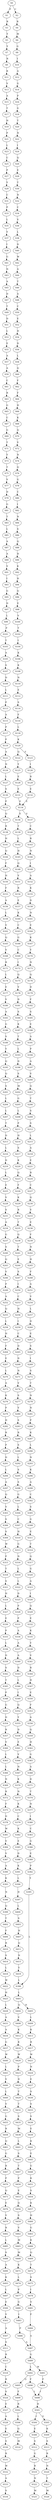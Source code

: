 strict digraph  {
	S0 -> S1 [ label = P ];
	S0 -> S2 [ label = C ];
	S1 -> S3 [ label = R ];
	S2 -> S4 [ label = R ];
	S3 -> S5 [ label = Y ];
	S4 -> S6 [ label = M ];
	S5 -> S7 [ label = Y ];
	S6 -> S8 [ label = G ];
	S7 -> S9 [ label = R ];
	S8 -> S10 [ label = I ];
	S9 -> S11 [ label = R ];
	S10 -> S12 [ label = A ];
	S11 -> S13 [ label = V ];
	S12 -> S14 [ label = G ];
	S13 -> S15 [ label = A ];
	S14 -> S16 [ label = P ];
	S15 -> S17 [ label = T ];
	S16 -> S18 [ label = G ];
	S17 -> S19 [ label = H ];
	S18 -> S20 [ label = T ];
	S19 -> S21 [ label = P ];
	S20 -> S22 [ label = N ];
	S21 -> S23 [ label = L ];
	S22 -> S24 [ label = I ];
	S23 -> S25 [ label = C ];
	S24 -> S26 [ label = Q ];
	S25 -> S27 [ label = P ];
	S26 -> S28 [ label = E ];
	S27 -> S29 [ label = Y ];
	S28 -> S30 [ label = T ];
	S29 -> S31 [ label = C ];
	S30 -> S32 [ label = N ];
	S31 -> S33 [ label = P ];
	S32 -> S34 [ label = C ];
	S33 -> S35 [ label = L ];
	S34 -> S36 [ label = V ];
	S35 -> S37 [ label = Y ];
	S36 -> S38 [ label = L ];
	S37 -> S39 [ label = I ];
	S38 -> S40 [ label = D ];
	S39 -> S41 [ label = G ];
	S40 -> S42 [ label = W ];
	S41 -> S43 [ label = N ];
	S42 -> S44 [ label = A ];
	S43 -> S45 [ label = A ];
	S44 -> S46 [ label = T ];
	S45 -> S47 [ label = D ];
	S46 -> S48 [ label = A ];
	S47 -> S49 [ label = T ];
	S48 -> S50 [ label = C ];
	S49 -> S51 [ label = D ];
	S50 -> S52 [ label = E ];
	S51 -> S53 [ label = L ];
	S52 -> S54 [ label = H ];
	S53 -> S55 [ label = E ];
	S54 -> S56 [ label = D ];
	S55 -> S57 [ label = A ];
	S56 -> S58 [ label = L ];
	S57 -> S59 [ label = A ];
	S58 -> S60 [ label = Q ];
	S59 -> S61 [ label = C ];
	S60 -> S62 [ label = F ];
	S61 -> S63 [ label = R ];
	S62 -> S64 [ label = F ];
	S63 -> S65 [ label = G ];
	S64 -> S66 [ label = H ];
	S65 -> S67 [ label = C ];
	S66 -> S68 [ label = K ];
	S67 -> S69 [ label = G ];
	S68 -> S70 [ label = Q ];
	S69 -> S71 [ label = T ];
	S70 -> S72 [ label = V ];
	S71 -> S73 [ label = Y ];
	S72 -> S74 [ label = N ];
	S73 -> S75 [ label = T ];
	S74 -> S76 [ label = Q ];
	S75 -> S77 [ label = V ];
	S76 -> S78 [ label = G ];
	S77 -> S79 [ label = D ];
	S78 -> S80 [ label = C ];
	S79 -> S81 [ label = G ];
	S80 -> S82 [ label = I ];
	S81 -> S83 [ label = T ];
	S82 -> S84 [ label = N ];
	S83 -> S85 [ label = L ];
	S84 -> S86 [ label = S ];
	S85 -> S87 [ label = A ];
	S86 -> S88 [ label = Q ];
	S87 -> S89 [ label = A ];
	S88 -> S90 [ label = H ];
	S89 -> S91 [ label = V ];
	S90 -> S92 [ label = K ];
	S91 -> S93 [ label = I ];
	S92 -> S94 [ label = H ];
	S93 -> S95 [ label = G ];
	S94 -> S96 [ label = Q ];
	S95 -> S97 [ label = D ];
	S96 -> S98 [ label = E ];
	S97 -> S99 [ label = L ];
	S98 -> S100 [ label = V ];
	S99 -> S101 [ label = P ];
	S100 -> S102 [ label = T ];
	S101 -> S103 [ label = T ];
	S102 -> S104 [ label = I ];
	S103 -> S105 [ label = A ];
	S104 -> S106 [ label = K ];
	S105 -> S107 [ label = S ];
	S106 -> S108 [ label = K ];
	S107 -> S109 [ label = D ];
	S108 -> S110 [ label = N ];
	S109 -> S111 [ label = L ];
	S110 -> S112 [ label = E ];
	S111 -> S113 [ label = P ];
	S112 -> S114 [ label = S ];
	S113 -> S115 [ label = A ];
	S114 -> S116 [ label = F ];
	S115 -> S117 [ label = P ];
	S116 -> S118 [ label = L ];
	S117 -> S119 [ label = P ];
	S118 -> S120 [ label = K ];
	S119 -> S121 [ label = A ];
	S120 -> S122 [ label = Q ];
	S120 -> S123 [ label = F ];
	S121 -> S124 [ label = N ];
	S122 -> S125 [ label = Y ];
	S123 -> S126 [ label = I ];
	S124 -> S127 [ label = L ];
	S125 -> S128 [ label = E ];
	S126 -> S129 [ label = R ];
	S127 -> S130 [ label = S ];
	S128 -> S131 [ label = E ];
	S129 -> S132 [ label = E ];
	S130 -> S133 [ label = P ];
	S131 -> S134 [ label = E ];
	S132 -> S134 [ label = E ];
	S133 -> S135 [ label = Q ];
	S134 -> S136 [ label = E ];
	S134 -> S137 [ label = V ];
	S135 -> S138 [ label = R ];
	S136 -> S139 [ label = T ];
	S137 -> S140 [ label = C ];
	S138 -> S141 [ label = H ];
	S139 -> S142 [ label = L ];
	S140 -> S143 [ label = R ];
	S141 -> S144 [ label = Q ];
	S142 -> S145 [ label = H ];
	S143 -> S146 [ label = N ];
	S144 -> S147 [ label = F ];
	S145 -> S148 [ label = Q ];
	S146 -> S149 [ label = I ];
	S147 -> S150 [ label = H ];
	S148 -> S151 [ label = V ];
	S149 -> S152 [ label = A ];
	S150 -> S153 [ label = F ];
	S151 -> S154 [ label = R ];
	S152 -> S155 [ label = K ];
	S153 -> S156 [ label = A ];
	S154 -> S157 [ label = E ];
	S155 -> S158 [ label = D ];
	S156 -> S159 [ label = L ];
	S157 -> S160 [ label = K ];
	S158 -> S161 [ label = N ];
	S159 -> S162 [ label = V ];
	S160 -> S163 [ label = C ];
	S161 -> S164 [ label = E ];
	S162 -> S165 [ label = Q ];
	S163 -> S166 [ label = G ];
	S164 -> S167 [ label = K ];
	S165 -> S168 [ label = V ];
	S166 -> S169 [ label = C ];
	S167 -> S170 [ label = Y ];
	S168 -> S171 [ label = R ];
	S169 -> S172 [ label = I ];
	S170 -> S173 [ label = N ];
	S171 -> S174 [ label = L ];
	S172 -> S175 [ label = Q ];
	S173 -> S176 [ label = Q ];
	S174 -> S177 [ label = E ];
	S175 -> S178 [ label = V ];
	S176 -> S179 [ label = D ];
	S177 -> S180 [ label = V ];
	S178 -> S181 [ label = D ];
	S179 -> S182 [ label = F ];
	S180 -> S183 [ label = A ];
	S181 -> S184 [ label = S ];
	S182 -> S185 [ label = S ];
	S183 -> S186 [ label = G ];
	S184 -> S187 [ label = K ];
	S185 -> S188 [ label = E ];
	S186 -> S189 [ label = S ];
	S187 -> S190 [ label = T ];
	S188 -> S191 [ label = A ];
	S189 -> S192 [ label = Y ];
	S190 -> S193 [ label = L ];
	S191 -> S194 [ label = P ];
	S192 -> S195 [ label = Q ];
	S193 -> S196 [ label = D ];
	S194 -> S197 [ label = A ];
	S195 -> S198 [ label = Q ];
	S196 -> S199 [ label = S ];
	S197 -> S200 [ label = V ];
	S198 -> S201 [ label = S ];
	S199 -> S202 [ label = M ];
	S200 -> S203 [ label = Q ];
	S201 -> S204 [ label = L ];
	S202 -> S205 [ label = G ];
	S203 -> S206 [ label = T ];
	S204 -> S207 [ label = L ];
	S205 -> S208 [ label = L ];
	S206 -> S209 [ label = S ];
	S207 -> S210 [ label = T ];
	S208 -> S211 [ label = P ];
	S209 -> S212 [ label = S ];
	S210 -> S213 [ label = D ];
	S211 -> S214 [ label = H ];
	S212 -> S215 [ label = L ];
	S213 -> S216 [ label = L ];
	S214 -> S217 [ label = S ];
	S215 -> S218 [ label = A ];
	S216 -> S219 [ label = D ];
	S217 -> S220 [ label = K ];
	S218 -> S221 [ label = E ];
	S219 -> S222 [ label = L ];
	S220 -> S223 [ label = Q ];
	S221 -> S224 [ label = R ];
	S222 -> S225 [ label = E ];
	S223 -> S226 [ label = F ];
	S224 -> S227 [ label = C ];
	S225 -> S228 [ label = V ];
	S226 -> S229 [ label = K ];
	S227 -> S230 [ label = Q ];
	S228 -> S231 [ label = S ];
	S229 -> S232 [ label = R ];
	S230 -> S233 [ label = V ];
	S231 -> S234 [ label = A ];
	S232 -> S235 [ label = T ];
	S233 -> S236 [ label = E ];
	S234 -> S237 [ label = G ];
	S235 -> S238 [ label = Q ];
	S236 -> S239 [ label = F ];
	S237 -> S240 [ label = S ];
	S238 -> S241 [ label = T ];
	S239 -> S242 [ label = N ];
	S240 -> S243 [ label = Q ];
	S241 -> S244 [ label = E ];
	S242 -> S245 [ label = H ];
	S243 -> S246 [ label = V ];
	S244 -> S247 [ label = S ];
	S245 -> S248 [ label = F ];
	S246 -> S249 [ label = P ];
	S247 -> S250 [ label = I ];
	S248 -> S251 [ label = A ];
	S249 -> S252 [ label = A ];
	S250 -> S253 [ label = C ];
	S251 -> S254 [ label = V ];
	S252 -> S255 [ label = Q ];
	S253 -> S256 [ label = H ];
	S254 -> S257 [ label = L ];
	S255 -> S258 [ label = L ];
	S256 -> S259 [ label = I ];
	S257 -> S260 [ label = D ];
	S258 -> S261 [ label = H ];
	S259 -> S262 [ label = C ];
	S260 -> S263 [ label = E ];
	S261 -> S264 [ label = F ];
	S262 -> S265 [ label = D ];
	S263 -> S266 [ label = S ];
	S264 -> S267 [ label = E ];
	S265 -> S268 [ label = D ];
	S266 -> S269 [ label = I ];
	S267 -> S270 [ label = L ];
	S268 -> S271 [ label = N ];
	S269 -> S272 [ label = S ];
	S270 -> S273 [ label = A ];
	S271 -> S274 [ label = V ];
	S272 -> S275 [ label = T ];
	S273 -> S276 [ label = K ];
	S274 -> S277 [ label = S ];
	S275 -> S278 [ label = N ];
	S276 -> S279 [ label = P ];
	S277 -> S280 [ label = V ];
	S278 -> S281 [ label = N ];
	S279 -> S282 [ label = H ];
	S280 -> S283 [ label = S ];
	S281 -> S284 [ label = P ];
	S282 -> S285 [ label = R ];
	S283 -> S286 [ label = R ];
	S284 -> S287 [ label = K ];
	S285 -> S288 [ label = P ];
	S286 -> S289 [ label = S ];
	S287 -> S290 [ label = L ];
	S288 -> S291 [ label = D ];
	S289 -> S292 [ label = L ];
	S290 -> S293 [ label = N ];
	S291 -> S294 [ label = L ];
	S292 -> S295 [ label = S ];
	S293 -> S296 [ label = K ];
	S294 -> S297 [ label = A ];
	S295 -> S298 [ label = S ];
	S296 -> S299 [ label = A ];
	S297 -> S300 [ label = Q ];
	S298 -> S301 [ label = G ];
	S299 -> S302 [ label = C ];
	S300 -> S303 [ label = V ];
	S301 -> S304 [ label = L ];
	S302 -> S305 [ label = S ];
	S303 -> S306 [ label = S ];
	S304 -> S307 [ label = C ];
	S305 -> S308 [ label = G ];
	S306 -> S309 [ label = S ];
	S307 -> S310 [ label = H ];
	S308 -> S311 [ label = E ];
	S309 -> S312 [ label = W ];
	S310 -> S313 [ label = G ];
	S311 -> S314 [ label = T ];
	S312 -> S315 [ label = P ];
	S313 -> S316 [ label = N ];
	S314 -> S317 [ label = Q ];
	S315 -> S318 [ label = T ];
	S316 -> S319 [ label = L ];
	S317 -> S320 [ label = G ];
	S318 -> S321 [ label = S ];
	S319 -> S322 [ label = L ];
	S320 -> S323 [ label = A ];
	S321 -> S324 [ label = H ];
	S322 -> S325 [ label = D ];
	S323 -> S326 [ label = I ];
	S324 -> S327 [ label = L ];
	S325 -> S328 [ label = P ];
	S326 -> S329 [ label = Q ];
	S327 -> S330 [ label = E ];
	S328 -> S331 [ label = P ];
	S329 -> S332 [ label = E ];
	S330 -> S333 [ label = P ];
	S331 -> S334 [ label = A ];
	S332 -> S335 [ label = K ];
	S333 -> S336 [ label = L ];
	S334 -> S337 [ label = A ];
	S335 -> S338 [ label = Y ];
	S336 -> S339 [ label = D ];
	S337 -> S340 [ label = A ];
	S338 -> S341 [ label = V ];
	S339 -> S342 [ label = S ];
	S340 -> S343 [ label = D ];
	S341 -> S344 [ label = R ];
	S342 -> S345 [ label = T ];
	S343 -> S346 [ label = L ];
	S344 -> S347 [ label = H ];
	S345 -> S348 [ label = P ];
	S346 -> S349 [ label = I ];
	S347 -> S350 [ label = E ];
	S348 -> S351 [ label = G ];
	S349 -> S352 [ label = Q ];
	S350 -> S353 [ label = F ];
	S351 -> S354 [ label = D ];
	S352 -> S355 [ label = Y ];
	S353 -> S356 [ label = A ];
	S354 -> S357 [ label = R ];
	S355 -> S358 [ label = D ];
	S356 -> S359 [ label = Q ];
	S357 -> S360 [ label = V ];
	S358 -> S361 [ label = E ];
	S359 -> S362 [ label = H ];
	S360 -> S363 [ label = L ];
	S361 -> S364 [ label = V ];
	S362 -> S365 [ label = G ];
	S363 -> S366 [ label = L ];
	S364 -> S367 [ label = N ];
	S365 -> S368 [ label = A ];
	S366 -> S369 [ label = N ];
	S367 -> S370 [ label = K ];
	S368 -> S371 [ label = D ];
	S369 -> S372 [ label = R ];
	S370 -> S373 [ label = N ];
	S371 -> S374 [ label = T ];
	S372 -> S375 [ label = F ];
	S373 -> S376 [ label = K ];
	S374 -> S377 [ label = N ];
	S375 -> S378 [ label = D ];
	S376 -> S379 [ label = C ];
	S377 -> S380 [ label = I ];
	S378 -> S381 [ label = W ];
	S379 -> S382 [ label = K ];
	S380 -> S383 [ label = C ];
	S381 -> S384 [ label = V ];
	S382 -> S385 [ label = E ];
	S383 -> S386 [ label = G ];
	S384 -> S387 [ label = V ];
	S385 -> S388 [ label = D ];
	S386 -> S389 [ label = E ];
	S387 -> S390 [ label = A ];
	S388 -> S391 [ label = K ];
	S389 -> S392 [ label = P ];
	S390 -> S393 [ label = K ];
	S391 -> S394 [ label = L ];
	S392 -> S395 [ label = Y ];
	S393 -> S396 [ label = N ];
	S394 -> S397 [ label = H ];
	S395 -> S398 [ label = L ];
	S396 -> S399 [ label = Q ];
	S397 -> S400 [ label = L ];
	S398 -> S401 [ label = L ];
	S399 -> S402 [ label = T ];
	S400 -> S403 [ label = S ];
	S401 -> S404 [ label = Q ];
	S401 -> S405 [ label = H ];
	S402 -> S406 [ label = F ];
	S403 -> S407 [ label = H ];
	S404 -> S408 [ label = V ];
	S405 -> S409 [ label = L ];
	S406 -> S410 [ label = R ];
	S407 -> S411 [ label = Q ];
	S408 -> S412 [ label = K ];
	S409 -> S413 [ label = K ];
	S410 -> S414 [ label = S ];
	S411 -> S415 [ label = N ];
	S412 -> S416 [ label = K ];
	S413 -> S417 [ label = R ];
	S414 -> S418 [ label = L ];
	S415 -> S419 [ label = Y ];
	S416 -> S420 [ label = W ];
	S417 -> S421 [ label = W ];
	S418 -> S422 [ label = W ];
	S419 -> S398 [ label = L ];
	S420 -> S423 [ label = P ];
	S421 -> S424 [ label = N ];
	S422 -> S425 [ label = H ];
	S423 -> S426 [ label = D ];
	S424 -> S427 [ label = E ];
	S425 -> S428 [ label = L ];
	S426 -> S429 [ label = T ];
	S427 -> S430 [ label = S ];
	S428 -> S431 [ label = A ];
	S429 -> S432 [ label = T ];
	S430 -> S433 [ label = S ];
	S431 -> S434 [ label = A ];
	S432 -> S435 [ label = S ];
	S433 -> S436 [ label = S ];
	S434 -> S437 [ label = G ];
	S435 -> S438 [ label = M ];
	S436 -> S439 [ label = E ];
	S437 -> S440 [ label = W ];
	S438 -> S441 [ label = L ];
	S439 -> S442 [ label = K ];
	S440 -> S443 [ label = L ];
	S441 -> S444 [ label = S ];
	S442 -> S445 [ label = E ];
	S443 -> S446 [ label = V ];
	S444 -> S447 [ label = T ];
	S445 -> S448 [ label = G ];
	S446 -> S449 [ label = L ];
	S447 -> S450 [ label = P ];
	S448 -> S451 [ label = K ];
	S449 -> S452 [ label = V ];
	S450 -> S453 [ label = E ];
	S451 -> S454 [ label = S ];
	S452 -> S455 [ label = G ];
	S453 -> S456 [ label = Q ];
	S454 -> S457 [ label = K ];
	S455 -> S458 [ label = R ];
	S456 -> S459 [ label = S ];
	S457 -> S460 [ label = H ];
	S458 -> S461 [ label = Q ];
	S459 -> S462 [ label = V ];
	S460 -> S463 [ label = G ];
	S461 -> S464 [ label = G ];
	S462 -> S465 [ label = M ];
	S463 -> S466 [ label = K ];
	S464 -> S467 [ label = R ];
	S465 -> S468 [ label = M ];
	S466 -> S469 [ label = Q ];
	S467 -> S470 [ label = P ];
	S468 -> S471 [ label = K ];
	S469 -> S472 [ label = T ];
	S470 -> S473 [ label = Q ];
	S471 -> S474 [ label = L ];
	S472 -> S475 [ label = S ];
	S473 -> S476 [ label = E ];
	S474 -> S477 [ label = P ];
	S475 -> S478 [ label = I ];
	S476 -> S479 [ label = V ];
	S477 -> S480 [ label = G ];
	S478 -> S481 [ label = V ];
	S479 -> S482 [ label = R ];
	S480 -> S483 [ label = I ];
	S481 -> S484 [ label = P ];
	S482 -> S485 [ label = L ];
	S483 -> S486 [ label = P ];
	S484 -> S487 [ label = A ];
	S485 -> S488 [ label = S ];
	S486 -> S487 [ label = A ];
	S487 -> S489 [ label = G ];
	S488 -> S490 [ label = A ];
	S489 -> S491 [ label = W ];
	S489 -> S492 [ label = L ];
	S490 -> S493 [ label = K ];
	S491 -> S494 [ label = F ];
	S492 -> S495 [ label = Q ];
	S492 -> S496 [ label = F ];
	S493 -> S497 [ label = L ];
	S494 -> S498 [ label = I ];
	S495 -> S499 [ label = F ];
	S496 -> S498 [ label = I ];
	S497 -> S500 [ label = E ];
	S498 -> S501 [ label = H ];
	S499 -> S502 [ label = R ];
	S500 -> S503 [ label = V ];
	S501 -> S504 [ label = I ];
	S501 -> S505 [ label = V ];
	S502 -> S506 [ label = L ];
	S503 -> S507 [ label = A ];
	S504 -> S508 [ label = E ];
	S505 -> S509 [ label = K ];
	S506 -> S510 [ label = Q ];
	S507 -> S511 [ label = S ];
	S508 -> S512 [ label = S ];
	S509 -> S513 [ label = S ];
	S510 -> S514 [ label = M ];
	S511 -> S515 [ label = R ];
	S512 -> S516 [ label = G ];
	S513 -> S517 [ label = R ];
	S515 -> S518 [ label = C ];
	S516 -> S519 [ label = R ];
	S517 -> S520 [ label = N ];
	S518 -> S521 [ label = R ];
	S519 -> S522 [ label = N ];
	S520 -> S523 [ label = T ];
	S521 -> S524 [ label = S ];
	S522 -> S525 [ label = M ];
	S523 -> S526 [ label = M ];
	S524 -> S527 [ label = E ];
	S527 -> S528 [ label = A ];
	S528 -> S529 [ label = E ];
	S529 -> S530 [ label = S ];
	S530 -> S531 [ label = R ];
	S531 -> S532 [ label = W ];
	S532 -> S533 [ label = A ];
	S533 -> S534 [ label = S ];
}
